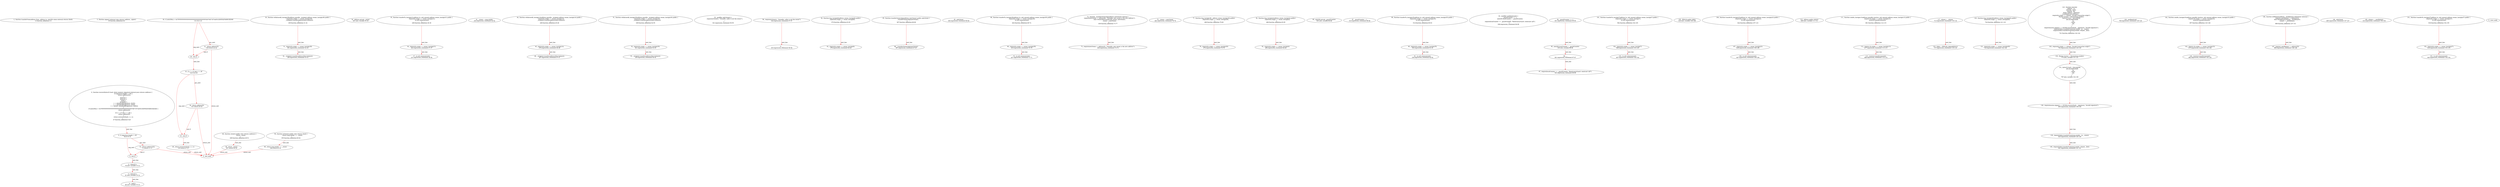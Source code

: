 digraph  {
13 [label="2_ function transferFrom(address from, address to, uint256 value) external returns (bool);\n13-function_definition-3-3", method="transferFrom(address from,address to,uint256 value)", type_label=function_definition];
35 [label="5_ function signer() external view returns (address _signer);\n35-function_definition-6-6", method="signer()", type_label=function_definition];
47 [label="8_ function recover(bytes32 hash, bytes memory signature) internal pure returns (address) {\n        if (signature.length != 65) {\n            return (address(0));\n        }\n        bytes32 r;\n        bytes32 s;\n        uint8 v;\n        assembly {\n            r := mload(add(signature, 0x20))\n            s := mload(add(signature, 0x40))\n            v := byte(0, mload(add(signature, 0x60)))\n        }\n        if (uint256(s) > 0x7FFFFFFFFFFFFFFFFFFFFFFFFFFFFFFF5D576E7357A4501DDFE92F46681B20A0) {\n            return address(0);\n        }\n        if (v != 27 && v != 28) {\n            return address(0);\n        }\n        return ecrecover(hash, v, r, s);\n    }\n47-function_definition-9-28", method="recover(bytes32 hash,bytes memory signature)", type_label=function_definition];
64 [label="9_ if_signature.length != 65\n64-if-10-12", method="recover(bytes32 hash,bytes memory signature)", type_label=if];
1011 [label="9_ end_if", method="recover(bytes32 hash,bytes memory signature)", type_label=end_if];
71 [label="10_ return (address(0));\n71-return-11-11", method="recover(bytes32 hash,bytes memory signature)", type_label=return];
76 [label="12_ bytes32 r;\n76-new_variable-13-13", method="recover(bytes32 hash,bytes memory signature)", type_label=new_variable];
81 [label="13_ bytes32 s;\n81-new_variable-14-14", method="recover(bytes32 hash,bytes memory signature)", type_label=new_variable];
86 [label="14_ uint8 v;\n86-new_variable-15-15", method="recover(bytes32 hash,bytes memory signature)", type_label=new_variable];
131 [label="20_ if_uint256(s) > 0x7FFFFFFFFFFFFFFFFFFFFFFFFFFFFFFF5D576E7357A4501DDFE92F46681B20A0\n131-if-21-23", method="recover(bytes32 hash,bytes memory signature)", type_label=if];
1078 [label="20_ end_if", method="recover(bytes32 hash,bytes memory signature)", type_label=end_if];
138 [label="21_ return address(0);\n138-return-22-22", method="recover(bytes32 hash,bytes memory signature)", type_label=return];
142 [label="23_ if_v != 27 && v != 28\n142-if-24-26", method="recover(bytes32 hash,bytes memory signature)", type_label=if];
1089 [label="23_ end_if", method="recover(bytes32 hash,bytes memory signature)", type_label=end_if];
151 [label="24_ return address(0);\n151-return-25-25", method="recover(bytes32 hash,bytes memory signature)", type_label=return];
155 [label="26_ return ecrecover(hash, v, r, s);\n155-return-27-27", method="recover(bytes32 hash,bytes memory signature)", type_label=return];
169 [label="30_ function withdrawAll_txorigin38(address payable _recipient,address owner_txorigin38) public {\n        require(tx.origin == owner_txorigin38);\n        _recipient.transfer(address(this).balance);\n    }\n169-function_definition-31-34", method="withdrawAll_txorigin38(address payable _recipient,address owner_txorigin38)", type_label=function_definition];
181 [label="31_ require(tx.origin == owner_txorigin38);\n181-expression_statement-32-32", method="withdrawAll_txorigin38(address payable _recipient,address owner_txorigin38)", type_label=expression_statement];
190 [label="32_ _recipient.transfer(address(this).balance);\n190-expression_statement-33-33", method="withdrawAll_txorigin38(address payable _recipient,address owner_txorigin38)", type_label=expression_statement];
201 [label="34_ address private _owner;\n201-new_variable-35-35", method="", type_label=new_variable];
206 [label="35_ function transferTo_txorigin31(address to, uint amount,address owner_txorigin31) public {\n  require(tx.origin == owner_txorigin31);\n  to.call.value(amount);\n}\n206-function_definition-36-39", method="transferTo_txorigin31(address to,uint amount,address owner_txorigin31)", type_label=function_definition];
222 [label="36_ require(tx.origin == owner_txorigin31);\n222-expression_statement-37-37", method="transferTo_txorigin31(address to,uint amount,address owner_txorigin31)", type_label=expression_statement];
231 [label="37_ to.call.value(amount);\n231-expression_statement-38-38", method="transferTo_txorigin31(address to,uint amount,address owner_txorigin31)", type_label=expression_statement];
252 [label="41_ _owner = msg.sender;\n252-expression_statement-42-42", method="", type_label=expression_statement];
266 [label="44_ function withdrawAll_txorigin14(address payable _recipient,address owner_txorigin14) public {\n        require(tx.origin == owner_txorigin14);\n        _recipient.transfer(address(this).balance);\n    }\n266-function_definition-45-48", method="withdrawAll_txorigin14(address payable _recipient,address owner_txorigin14)", type_label=function_definition];
278 [label="45_ require(tx.origin == owner_txorigin14);\n278-expression_statement-46-46", method="withdrawAll_txorigin14(address payable _recipient,address owner_txorigin14)", type_label=expression_statement];
287 [label="46_ _recipient.transfer(address(this).balance);\n287-expression_statement-47-47", method="withdrawAll_txorigin14(address payable _recipient,address owner_txorigin14)", type_label=expression_statement];
298 [label="48_ function owner() public view returns (address) {\n        return _owner;\n    }\n298-function_definition-49-51", method="owner()", type_label=function_definition];
307 [label="49_ return _owner;\n307-return-50-50", method="owner()", type_label=return];
309 [label="51_ function withdrawAll_txorigin30(address payable _recipient,address owner_txorigin30) public {\n        require(tx.origin == owner_txorigin30);\n        _recipient.transfer(address(this).balance);\n    }\n309-function_definition-52-55", method="withdrawAll_txorigin30(address payable _recipient,address owner_txorigin30)", type_label=function_definition];
321 [label="52_ require(tx.origin == owner_txorigin30);\n321-expression_statement-53-53", method="withdrawAll_txorigin30(address payable _recipient,address owner_txorigin30)", type_label=expression_statement];
330 [label="53_ _recipient.transfer(address(this).balance);\n330-expression_statement-54-54", method="withdrawAll_txorigin30(address payable _recipient,address owner_txorigin30)", type_label=expression_statement];
341 [label="55_ modifier onlyOwner() {\n        require(isOwner(), \"Ownable: caller is not the owner\");\n        _;\n    }\n341-expression_statement-56-59", method="", type_label=expression_statement];
344 [label="56_ require(isOwner(), \"Ownable: caller is not the owner\");\n344-expression_statement-57-57", method="", type_label=expression_statement];
353 [label="57_ _;\n353-expression_statement-58-58", method="", type_label=expression_statement];
355 [label="59_ function isOwner() public view returns (bool) {\n        return msg.sender == _owner;\n    }\n355-function_definition-60-62", method="isOwner()", type_label=function_definition];
364 [label="60_ return msg.sender == _owner;\n364-return-61-61", method="isOwner()", type_label=return];
370 [label="62_ function bug_txorigin8(address owner_txorigin8) public{\n        require(tx.origin == owner_txorigin8);\n    }\n370-function_definition-63-65", method="bug_txorigin8(address owner_txorigin8)", type_label=function_definition];
378 [label="63_ require(tx.origin == owner_txorigin8);\n378-expression_statement-64-64", method="bug_txorigin8(address owner_txorigin8)", type_label=expression_statement];
387 [label="65_ function transferOwnership(address newOwner) public onlyOwner {\n        _transferOwnership(newOwner);\n    }\n387-function_definition-66-68", method="transferOwnership(address newOwner)", type_label=function_definition];
394 [label="65_ onlyOwner\n394-expression_statement-66-66", method="transferOwnership(address newOwner)", type_label=expression_statement];
397 [label="66_ _transferOwnership(newOwner);\n397-expression_statement-67-67", method="transferOwnership(address newOwner)", type_label=expression_statement];
402 [label="68_ function transferTo_txorigin39(address to, uint amount,address owner_txorigin39) public {\n  require(tx.origin == owner_txorigin39);\n  to.call.value(amount);\n}\n402-function_definition-69-72", method="transferTo_txorigin39(address to,uint amount,address owner_txorigin39)", type_label=function_definition];
418 [label="69_ require(tx.origin == owner_txorigin39);\n418-expression_statement-70-70", method="transferTo_txorigin39(address to,uint amount,address owner_txorigin39)", type_label=expression_statement];
427 [label="70_ to.call.value(amount);\n427-expression_statement-71-71", method="transferTo_txorigin39(address to,uint amount,address owner_txorigin39)", type_label=expression_statement];
436 [label="72_ function _transferOwnership(address newOwner) internal {\n        require(newOwner != address(0), \"Ownable: new owner is the zero address\");\n        emit OwnershipTransferred(_owner, newOwner);\n        _owner = newOwner;\n    }\n436-function_definition-73-77", method="_transferOwnership(address newOwner)", type_label=function_definition];
444 [label="73_ require(newOwner != address(0), \"Ownable: new owner is the zero address\");\n444-expression_statement-74-74", method="_transferOwnership(address newOwner)", type_label=expression_statement];
462 [label="75_ _owner = newOwner;\n462-expression_statement-76-76", method="_transferOwnership(address newOwner)", type_label=expression_statement];
466 [label="77_ function bug_txorigin36(  address owner_txorigin36) public{\n        require(tx.origin == owner_txorigin36);\n    }\n466-function_definition-78-80", method="bug_txorigin36(address owner_txorigin36)", type_label=function_definition];
474 [label="78_ require(tx.origin == owner_txorigin36);\n474-expression_statement-79-79", method="bug_txorigin36(address owner_txorigin36)", type_label=expression_statement];
486 [label="82_ function bug_txorigin4(address owner_txorigin4) public{\n        require(tx.origin == owner_txorigin4);\n    }\n486-function_definition-83-85", method="bug_txorigin4(address owner_txorigin4)", type_label=function_definition];
494 [label="83_ require(tx.origin == owner_txorigin4);\n494-expression_statement-84-84", method="bug_txorigin4(address owner_txorigin4)", type_label=expression_statement];
503 [label="85_ uint256 private _guardCounter;\n503-new_variable-86-86", method="", type_label=new_variable];
510 [label="87_ _guardCounter = 1;\n510-expression_statement-88-88", method="", type_label=expression_statement];
514 [label="89_ function transferTo_txorigin35(address to, uint amount,address owner_txorigin35) public {\n  require(tx.origin == owner_txorigin35);\n  to.call.value(amount);\n}\n514-function_definition-90-93", method="transferTo_txorigin35(address to,uint amount,address owner_txorigin35)", type_label=function_definition];
530 [label="90_ require(tx.origin == owner_txorigin35);\n530-expression_statement-91-91", method="transferTo_txorigin35(address to,uint amount,address owner_txorigin35)", type_label=expression_statement];
539 [label="91_ to.call.value(amount);\n539-expression_statement-92-92", method="transferTo_txorigin35(address to,uint amount,address owner_txorigin35)", type_label=expression_statement];
548 [label="93_ modifier nonReentrant() {\n        _guardCounter += 1;\n        uint256 localCounter = _guardCounter;\n        _;\n        require(localCounter == _guardCounter, \"ReentrancyGuard: reentrant call\");\n    }\n548-expression_statement-94-99", method="", type_label=expression_statement];
551 [label="94_ _guardCounter += 1;\n551-expression_statement-95-95", method="", type_label=expression_statement];
555 [label="95_ uint256 localCounter = _guardCounter;\n555-new_variable-96-96", method="", type_label=new_variable];
561 [label="96_ _;\n561-expression_statement-97-97", method="", type_label=expression_statement];
563 [label="97_ require(localCounter == _guardCounter, \"ReentrancyGuard: reentrant call\");\n563-expression_statement-98-98", method="", type_label=expression_statement];
582 [label="101_ function transferTo_txorigin7(address to, uint amount,address owner_txorigin7) public {\n  require(tx.origin == owner_txorigin7);\n  to.call.value(amount);\n}\n582-function_definition-102-105", method="transferTo_txorigin7(address to,uint amount,address owner_txorigin7)", type_label=function_definition];
598 [label="102_ require(tx.origin == owner_txorigin7);\n598-expression_statement-103-103", method="transferTo_txorigin7(address to,uint amount,address owner_txorigin7)", type_label=expression_statement];
607 [label="103_ to.call.value(amount);\n607-expression_statement-104-104", method="transferTo_txorigin7(address to,uint amount,address owner_txorigin7)", type_label=expression_statement];
616 [label="105_ IERC20 public token;\n616-new_variable-106-106", method="", type_label=new_variable];
622 [label="106_ function transferTo_txorigin23(address to, uint amount,address owner_txorigin23) public {\n  require(tx.origin == owner_txorigin23);\n  to.call.value(amount);\n}\n622-function_definition-107-110", method="transferTo_txorigin23(address to,uint amount,address owner_txorigin23)", type_label=function_definition];
638 [label="107_ require(tx.origin == owner_txorigin23);\n638-expression_statement-108-108", method="transferTo_txorigin23(address to,uint amount,address owner_txorigin23)", type_label=expression_statement];
647 [label="108_ to.call.value(amount);\n647-expression_statement-109-109", method="transferTo_txorigin23(address to,uint amount,address owner_txorigin23)", type_label=expression_statement];
656 [label="110_ address public relayer;\n656-new_variable-111-111", method="", type_label=new_variable];
661 [label="111_ function sendto_txorigin13(address payable receiver, uint amount,address owner_txorigin13) public {\n	require (tx.origin == owner_txorigin13);\n	receiver.transfer(amount);\n}\n661-function_definition-112-115", method="sendto_txorigin13(address payable receiver,uint amount,address owner_txorigin13)", type_label=function_definition];
677 [label="112_ require (tx.origin == owner_txorigin13);\n677-expression_statement-113-113", method="sendto_txorigin13(address payable receiver,uint amount,address owner_txorigin13)", type_label=expression_statement];
686 [label="113_ receiver.transfer(amount);\n686-expression_statement-114-114", method="sendto_txorigin13(address payable receiver,uint amount,address owner_txorigin13)", type_label=expression_statement];
713 [label="117_ relayer = _relayer;\n713-expression_statement-118-118", method="", type_label=expression_statement];
717 [label="118_ token = IERC20(_tokenAddress);\n717-expression_statement-119-119", method="", type_label=expression_statement];
724 [label="120_ function bug_txorigin40(address owner_txorigin40) public{\n        require(tx.origin == owner_txorigin40);\n    }\n724-function_definition-121-123", method="bug_txorigin40(address owner_txorigin40)", type_label=function_definition];
732 [label="121_ require(tx.origin == owner_txorigin40);\n732-expression_statement-122-122", method="bug_txorigin40(address owner_txorigin40)", type_label=expression_statement];
741 [label="123_ function execute(\n        address _to, \n        uint256 _value, \n        uint256 _fee, \n        bytes calldata _signature\n    ) nonReentrant external {\n        require(tx.origin == relayer, \"Invalid transaction origin\");\n        Marmo marmo = Marmo(msg.sender);\n        bytes32 hash = keccak256(\n            abi.encodePacked(\n                _to,\n                _value,\n                _fee\n            )\n        );\n        require(marmo.signer() == ECDSA.recover(hash, _signature), \"Invalid signature\");\n        require(token.transferFrom(msg.sender, _to, _value));\n        require(token.transferFrom(msg.sender, relayer, _fee));\n    }\n741-function_definition-124-142", method="execute(address _to,uint256 _value,uint256 _fee,bytes calldata _signature)", type_label=function_definition];
759 [label="128_ nonReentrant\n759-expression_statement-129-129", method="execute(address _to,uint256 _value,uint256 _fee,bytes calldata _signature)", type_label=expression_statement];
763 [label="129_ require(tx.origin == relayer, \"Invalid transaction origin\");\n763-expression_statement-130-130", method="execute(address _to,uint256 _value,uint256 _fee,bytes calldata _signature)", type_label=expression_statement];
775 [label="130_ Marmo marmo = Marmo(msg.sender);\n775-new_variable-131-131", method="execute(address _to,uint256 _value,uint256 _fee,bytes calldata _signature)", type_label=new_variable];
787 [label="131_ bytes32 hash = keccak256(\n            abi.encodePacked(\n                _to,\n                _value,\n                _fee\n            )\n        );\n787-new_variable-132-138", method="execute(address _to,uint256 _value,uint256 _fee,bytes calldata _signature)", type_label=new_variable];
805 [label="138_ require(marmo.signer() == ECDSA.recover(hash, _signature), \"Invalid signature\");\n805-expression_statement-139-139", method="execute(address _to,uint256 _value,uint256 _fee,bytes calldata _signature)", type_label=expression_statement];
825 [label="139_ require(token.transferFrom(msg.sender, _to, _value));\n825-expression_statement-140-140", method="execute(address _to,uint256 _value,uint256 _fee,bytes calldata _signature)", type_label=expression_statement];
841 [label="140_ require(token.transferFrom(msg.sender, relayer, _fee));\n841-expression_statement-141-141", method="execute(address _to,uint256 _value,uint256 _fee,bytes calldata _signature)", type_label=expression_statement];
857 [label="142_ function sendto_txorigin33(address payable receiver, uint amount,address owner_txorigin33) public {\n	require (tx.origin == owner_txorigin33);\n	receiver.transfer(amount);\n}\n857-function_definition-143-146", method="sendto_txorigin33(address payable receiver,uint amount,address owner_txorigin33)", type_label=function_definition];
873 [label="143_ require (tx.origin == owner_txorigin33);\n873-expression_statement-144-144", method="sendto_txorigin33(address payable receiver,uint amount,address owner_txorigin33)", type_label=expression_statement];
882 [label="144_ receiver.transfer(amount);\n882-expression_statement-145-145", method="sendto_txorigin33(address payable receiver,uint amount,address owner_txorigin33)", type_label=expression_statement];
889 [label="146_ function setRelayer(address _newRelayer) onlyOwner external {\n        require(_newRelayer != address(0));\n        emit NewRelayer(relayer, _newRelayer);\n        relayer = _newRelayer;\n    }\n889-function_definition-147-151", method="setRelayer(address _newRelayer)", type_label=function_definition];
895 [label="146_ onlyOwner\n895-expression_statement-147-147", method="setRelayer(address _newRelayer)", type_label=expression_statement];
899 [label="147_ require(_newRelayer != address(0));\n899-expression_statement-148-148", method="setRelayer(address _newRelayer)", type_label=expression_statement];
914 [label="149_ relayer = _newRelayer;\n914-expression_statement-150-150", method="setRelayer(address _newRelayer)", type_label=expression_statement];
918 [label="151_ function transferTo_txorigin27(address to, uint amount,address owner_txorigin27) public {\n  require(tx.origin == owner_txorigin27);\n  to.call.value(amount);\n}\n918-function_definition-152-155", method="transferTo_txorigin27(address to,uint amount,address owner_txorigin27)", type_label=function_definition];
934 [label="152_ require(tx.origin == owner_txorigin27);\n934-expression_statement-153-153", method="transferTo_txorigin27(address to,uint amount,address owner_txorigin27)", type_label=expression_statement];
943 [label="153_ to.call.value(amount);\n943-expression_statement-154-154", method="transferTo_txorigin27(address to,uint amount,address owner_txorigin27)", type_label=expression_statement];
1 [label="0_ start_node", method="", type_label=start];
2 [label="0_ exit_node", method="", type_label=exit];
47 -> 64  [color=red, controlflow_type=next_line, edge_type=CFG_edge, key=0, label=next_line];
64 -> 71  [color=red, controlflow_type=pos_next, edge_type=CFG_edge, key=0, label=pos_next];
64 -> 1011  [color=red, controlflow_type=neg_next, edge_type=CFG_edge, key=0, label=neg_next];
1011 -> 76  [color=red, controlflow_type=next_line, edge_type=CFG_edge, key=0, label=next_line];
71 -> 1011  [color=red, controlflow_type=end_if, edge_type=CFG_edge, key=0, label=end_if];
71 -> 2  [color=red, controlflow_type=return_exit, edge_type=CFG_edge, key=0, label=return_exit];
76 -> 81  [color=red, controlflow_type=next_line, edge_type=CFG_edge, key=0, label=next_line];
81 -> 86  [color=red, controlflow_type=next_line, edge_type=CFG_edge, key=0, label=next_line];
131 -> 138  [color=red, controlflow_type=pos_next, edge_type=CFG_edge, key=0, label=pos_next];
131 -> 1078  [color=red, controlflow_type=neg_next, edge_type=CFG_edge, key=0, label=neg_next];
1078 -> 142  [color=red, controlflow_type=next_line, edge_type=CFG_edge, key=0, label=next_line];
138 -> 1078  [color=red, controlflow_type=end_if, edge_type=CFG_edge, key=0, label=end_if];
138 -> 2  [color=red, controlflow_type=return_exit, edge_type=CFG_edge, key=0, label=return_exit];
142 -> 151  [color=red, controlflow_type=pos_next, edge_type=CFG_edge, key=0, label=pos_next];
142 -> 1089  [color=red, controlflow_type=neg_next, edge_type=CFG_edge, key=0, label=neg_next];
1089 -> 155  [color=red, controlflow_type=next_line, edge_type=CFG_edge, key=0, label=next_line];
151 -> 1089  [color=red, controlflow_type=end_if, edge_type=CFG_edge, key=0, label=end_if];
151 -> 2  [color=red, controlflow_type=return_exit, edge_type=CFG_edge, key=0, label=return_exit];
155 -> 2  [color=red, controlflow_type=return_exit, edge_type=CFG_edge, key=0, label=return_exit];
169 -> 181  [color=red, controlflow_type=next_line, edge_type=CFG_edge, key=0, label=next_line];
181 -> 190  [color=red, controlflow_type=next_line, edge_type=CFG_edge, key=0, label=next_line];
206 -> 222  [color=red, controlflow_type=next_line, edge_type=CFG_edge, key=0, label=next_line];
222 -> 231  [color=red, controlflow_type=next_line, edge_type=CFG_edge, key=0, label=next_line];
266 -> 278  [color=red, controlflow_type=next_line, edge_type=CFG_edge, key=0, label=next_line];
278 -> 287  [color=red, controlflow_type=next_line, edge_type=CFG_edge, key=0, label=next_line];
298 -> 307  [color=red, controlflow_type=next_line, edge_type=CFG_edge, key=0, label=next_line];
307 -> 2  [color=red, controlflow_type=return_exit, edge_type=CFG_edge, key=0, label=return_exit];
309 -> 321  [color=red, controlflow_type=next_line, edge_type=CFG_edge, key=0, label=next_line];
321 -> 330  [color=red, controlflow_type=next_line, edge_type=CFG_edge, key=0, label=next_line];
344 -> 353  [color=red, controlflow_type=next_line, edge_type=CFG_edge, key=0, label=next_line];
355 -> 364  [color=red, controlflow_type=next_line, edge_type=CFG_edge, key=0, label=next_line];
364 -> 2  [color=red, controlflow_type=return_exit, edge_type=CFG_edge, key=0, label=return_exit];
370 -> 378  [color=red, controlflow_type=next_line, edge_type=CFG_edge, key=0, label=next_line];
387 -> 397  [color=red, controlflow_type=next_line, edge_type=CFG_edge, key=0, label=next_line];
402 -> 418  [color=red, controlflow_type=next_line, edge_type=CFG_edge, key=0, label=next_line];
418 -> 427  [color=red, controlflow_type=next_line, edge_type=CFG_edge, key=0, label=next_line];
436 -> 444  [color=red, controlflow_type=next_line, edge_type=CFG_edge, key=0, label=next_line];
466 -> 474  [color=red, controlflow_type=next_line, edge_type=CFG_edge, key=0, label=next_line];
486 -> 494  [color=red, controlflow_type=next_line, edge_type=CFG_edge, key=0, label=next_line];
514 -> 530  [color=red, controlflow_type=next_line, edge_type=CFG_edge, key=0, label=next_line];
530 -> 539  [color=red, controlflow_type=next_line, edge_type=CFG_edge, key=0, label=next_line];
551 -> 555  [color=red, controlflow_type=next_line, edge_type=CFG_edge, key=0, label=next_line];
555 -> 561  [color=red, controlflow_type=next_line, edge_type=CFG_edge, key=0, label=next_line];
561 -> 563  [color=red, controlflow_type=next_line, edge_type=CFG_edge, key=0, label=next_line];
582 -> 598  [color=red, controlflow_type=next_line, edge_type=CFG_edge, key=0, label=next_line];
598 -> 607  [color=red, controlflow_type=next_line, edge_type=CFG_edge, key=0, label=next_line];
622 -> 638  [color=red, controlflow_type=next_line, edge_type=CFG_edge, key=0, label=next_line];
638 -> 647  [color=red, controlflow_type=next_line, edge_type=CFG_edge, key=0, label=next_line];
661 -> 677  [color=red, controlflow_type=next_line, edge_type=CFG_edge, key=0, label=next_line];
677 -> 686  [color=red, controlflow_type=next_line, edge_type=CFG_edge, key=0, label=next_line];
713 -> 717  [color=red, controlflow_type=next_line, edge_type=CFG_edge, key=0, label=next_line];
724 -> 732  [color=red, controlflow_type=next_line, edge_type=CFG_edge, key=0, label=next_line];
741 -> 763  [color=red, controlflow_type=next_line, edge_type=CFG_edge, key=0, label=next_line];
763 -> 775  [color=red, controlflow_type=next_line, edge_type=CFG_edge, key=0, label=next_line];
775 -> 787  [color=red, controlflow_type=next_line, edge_type=CFG_edge, key=0, label=next_line];
787 -> 805  [color=red, controlflow_type=next_line, edge_type=CFG_edge, key=0, label=next_line];
805 -> 825  [color=red, controlflow_type=next_line, edge_type=CFG_edge, key=0, label=next_line];
825 -> 841  [color=red, controlflow_type=next_line, edge_type=CFG_edge, key=0, label=next_line];
857 -> 873  [color=red, controlflow_type=next_line, edge_type=CFG_edge, key=0, label=next_line];
873 -> 882  [color=red, controlflow_type=next_line, edge_type=CFG_edge, key=0, label=next_line];
889 -> 899  [color=red, controlflow_type=next_line, edge_type=CFG_edge, key=0, label=next_line];
918 -> 934  [color=red, controlflow_type=next_line, edge_type=CFG_edge, key=0, label=next_line];
934 -> 943  [color=red, controlflow_type=next_line, edge_type=CFG_edge, key=0, label=next_line];
}
